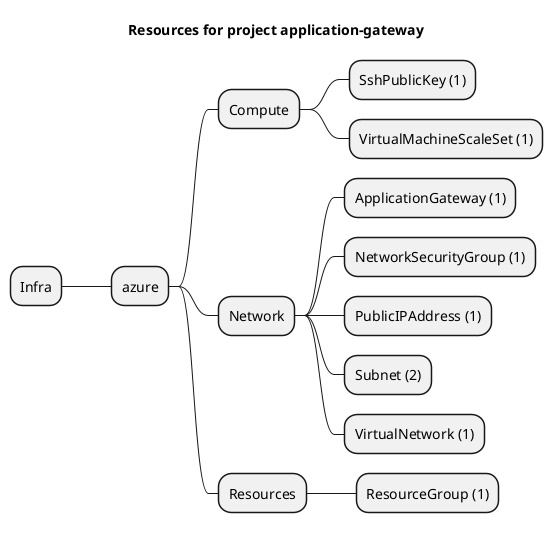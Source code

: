 @startmindmap
title Resources for project application-gateway
skinparam monochrome true
+ Infra
++ azure
+++ Compute
++++ SshPublicKey (1)
++++ VirtualMachineScaleSet (1)
+++ Network
++++ ApplicationGateway (1)
++++ NetworkSecurityGroup (1)
++++ PublicIPAddress (1)
++++ Subnet (2)
++++ VirtualNetwork (1)
+++ Resources
++++ ResourceGroup (1)
@endmindmap